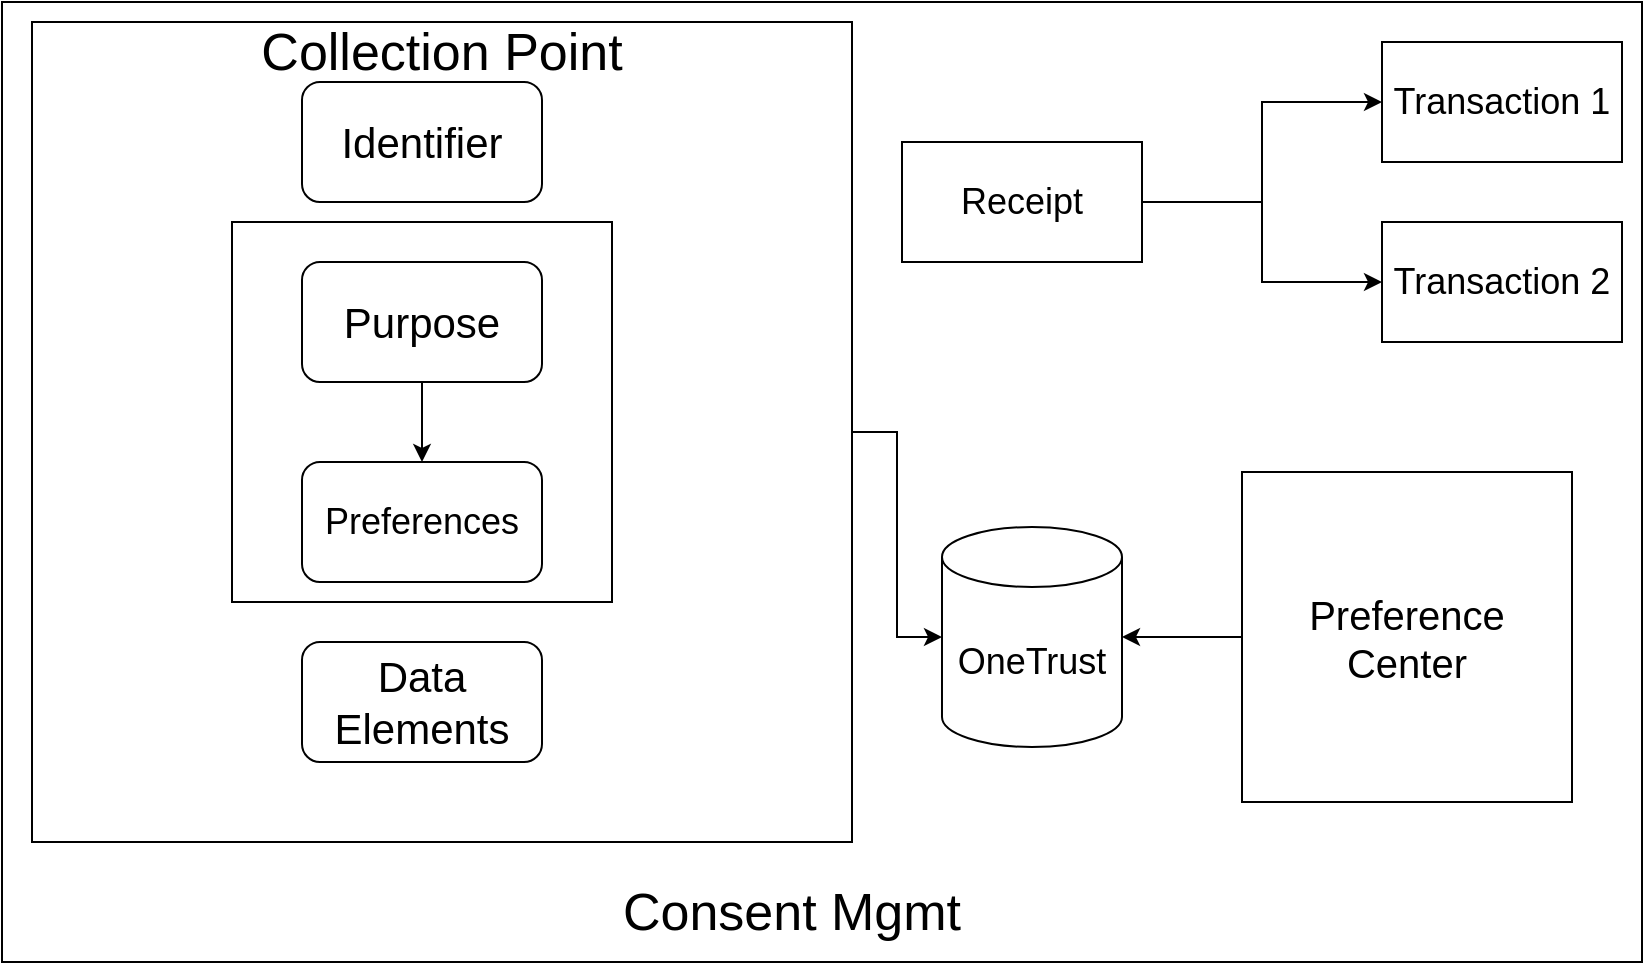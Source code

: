 <mxfile version="24.7.7">
  <diagram name="Page-1" id="T8cAJCrNwcRAkdu-0ZFn">
    <mxGraphModel dx="1050" dy="596" grid="1" gridSize="10" guides="1" tooltips="1" connect="1" arrows="1" fold="1" page="1" pageScale="1" pageWidth="850" pageHeight="1100" math="0" shadow="0">
      <root>
        <mxCell id="0" />
        <mxCell id="1" parent="0" />
        <mxCell id="7Iob1RZWJFsLRwJdnGMj-22" value="" style="rounded=0;whiteSpace=wrap;html=1;" vertex="1" parent="1">
          <mxGeometry x="10" y="60" width="820" height="480" as="geometry" />
        </mxCell>
        <mxCell id="7Iob1RZWJFsLRwJdnGMj-3" value="" style="whiteSpace=wrap;html=1;aspect=fixed;" vertex="1" parent="1">
          <mxGeometry x="25" y="70" width="410" height="410" as="geometry" />
        </mxCell>
        <mxCell id="7Iob1RZWJFsLRwJdnGMj-4" value="&lt;font style=&quot;font-size: 21px;&quot;&gt;Identifier&lt;/font&gt;" style="rounded=1;whiteSpace=wrap;html=1;" vertex="1" parent="1">
          <mxGeometry x="160" y="100" width="120" height="60" as="geometry" />
        </mxCell>
        <mxCell id="7Iob1RZWJFsLRwJdnGMj-7" value="" style="whiteSpace=wrap;html=1;aspect=fixed;" vertex="1" parent="1">
          <mxGeometry x="125" y="170" width="190" height="190" as="geometry" />
        </mxCell>
        <mxCell id="7Iob1RZWJFsLRwJdnGMj-9" value="" style="edgeStyle=orthogonalEdgeStyle;rounded=0;orthogonalLoop=1;jettySize=auto;html=1;" edge="1" parent="1" source="7Iob1RZWJFsLRwJdnGMj-6" target="7Iob1RZWJFsLRwJdnGMj-8">
          <mxGeometry relative="1" as="geometry" />
        </mxCell>
        <mxCell id="7Iob1RZWJFsLRwJdnGMj-6" value="&lt;font style=&quot;font-size: 21px;&quot;&gt;Purpose&lt;/font&gt;" style="rounded=1;whiteSpace=wrap;html=1;" vertex="1" parent="1">
          <mxGeometry x="160" y="190" width="120" height="60" as="geometry" />
        </mxCell>
        <mxCell id="7Iob1RZWJFsLRwJdnGMj-8" value="&lt;font style=&quot;font-size: 18px;&quot;&gt;Preferences&lt;/font&gt;" style="rounded=1;whiteSpace=wrap;html=1;" vertex="1" parent="1">
          <mxGeometry x="160" y="290" width="120" height="60" as="geometry" />
        </mxCell>
        <mxCell id="7Iob1RZWJFsLRwJdnGMj-10" value="&lt;font style=&quot;font-size: 21px;&quot;&gt;Data Elements&lt;/font&gt;" style="rounded=1;whiteSpace=wrap;html=1;" vertex="1" parent="1">
          <mxGeometry x="160" y="380" width="120" height="60" as="geometry" />
        </mxCell>
        <mxCell id="7Iob1RZWJFsLRwJdnGMj-11" value="&lt;font style=&quot;font-size: 26px;&quot;&gt;Collection Point&lt;/font&gt;" style="text;html=1;align=center;verticalAlign=middle;whiteSpace=wrap;rounded=0;" vertex="1" parent="1">
          <mxGeometry x="95" y="60" width="270" height="50" as="geometry" />
        </mxCell>
        <mxCell id="7Iob1RZWJFsLRwJdnGMj-12" value="&lt;font style=&quot;font-size: 18px;&quot;&gt;Transaction 1&lt;/font&gt;" style="rounded=0;whiteSpace=wrap;html=1;" vertex="1" parent="1">
          <mxGeometry x="700" y="80" width="120" height="60" as="geometry" />
        </mxCell>
        <mxCell id="7Iob1RZWJFsLRwJdnGMj-13" value="&lt;font style=&quot;font-size: 18px;&quot;&gt;Transaction 2&lt;/font&gt;" style="rounded=0;whiteSpace=wrap;html=1;" vertex="1" parent="1">
          <mxGeometry x="700" y="170" width="120" height="60" as="geometry" />
        </mxCell>
        <mxCell id="7Iob1RZWJFsLRwJdnGMj-15" style="edgeStyle=orthogonalEdgeStyle;rounded=0;orthogonalLoop=1;jettySize=auto;html=1;entryX=0;entryY=0.5;entryDx=0;entryDy=0;" edge="1" parent="1" source="7Iob1RZWJFsLRwJdnGMj-14" target="7Iob1RZWJFsLRwJdnGMj-12">
          <mxGeometry relative="1" as="geometry" />
        </mxCell>
        <mxCell id="7Iob1RZWJFsLRwJdnGMj-16" style="edgeStyle=orthogonalEdgeStyle;rounded=0;orthogonalLoop=1;jettySize=auto;html=1;entryX=0;entryY=0.5;entryDx=0;entryDy=0;" edge="1" parent="1" source="7Iob1RZWJFsLRwJdnGMj-14" target="7Iob1RZWJFsLRwJdnGMj-13">
          <mxGeometry relative="1" as="geometry" />
        </mxCell>
        <mxCell id="7Iob1RZWJFsLRwJdnGMj-14" value="&lt;font style=&quot;font-size: 18px;&quot;&gt;Receipt&lt;/font&gt;" style="rounded=0;whiteSpace=wrap;html=1;" vertex="1" parent="1">
          <mxGeometry x="460" y="130" width="120" height="60" as="geometry" />
        </mxCell>
        <mxCell id="7Iob1RZWJFsLRwJdnGMj-17" value="&lt;font style=&quot;font-size: 18px;&quot;&gt;OneTrust&lt;/font&gt;" style="shape=cylinder3;whiteSpace=wrap;html=1;boundedLbl=1;backgroundOutline=1;size=15;" vertex="1" parent="1">
          <mxGeometry x="480" y="322.5" width="90" height="110" as="geometry" />
        </mxCell>
        <mxCell id="7Iob1RZWJFsLRwJdnGMj-18" style="edgeStyle=orthogonalEdgeStyle;rounded=0;orthogonalLoop=1;jettySize=auto;html=1;entryX=0;entryY=0.5;entryDx=0;entryDy=0;entryPerimeter=0;" edge="1" parent="1" source="7Iob1RZWJFsLRwJdnGMj-3" target="7Iob1RZWJFsLRwJdnGMj-17">
          <mxGeometry relative="1" as="geometry" />
        </mxCell>
        <mxCell id="7Iob1RZWJFsLRwJdnGMj-20" style="edgeStyle=orthogonalEdgeStyle;rounded=0;orthogonalLoop=1;jettySize=auto;html=1;entryX=1;entryY=0.5;entryDx=0;entryDy=0;entryPerimeter=0;" edge="1" parent="1" source="7Iob1RZWJFsLRwJdnGMj-19" target="7Iob1RZWJFsLRwJdnGMj-17">
          <mxGeometry relative="1" as="geometry">
            <mxPoint x="580" y="382.5" as="targetPoint" />
          </mxGeometry>
        </mxCell>
        <mxCell id="7Iob1RZWJFsLRwJdnGMj-19" value="&lt;font style=&quot;font-size: 20px;&quot;&gt;Preference Center&lt;/font&gt;" style="whiteSpace=wrap;html=1;aspect=fixed;" vertex="1" parent="1">
          <mxGeometry x="630" y="295" width="165" height="165" as="geometry" />
        </mxCell>
        <mxCell id="7Iob1RZWJFsLRwJdnGMj-23" value="&lt;font style=&quot;font-size: 26px;&quot;&gt;Consent Mgmt&lt;/font&gt;" style="text;html=1;align=center;verticalAlign=middle;whiteSpace=wrap;rounded=0;" vertex="1" parent="1">
          <mxGeometry x="270" y="490" width="270" height="50" as="geometry" />
        </mxCell>
      </root>
    </mxGraphModel>
  </diagram>
</mxfile>
